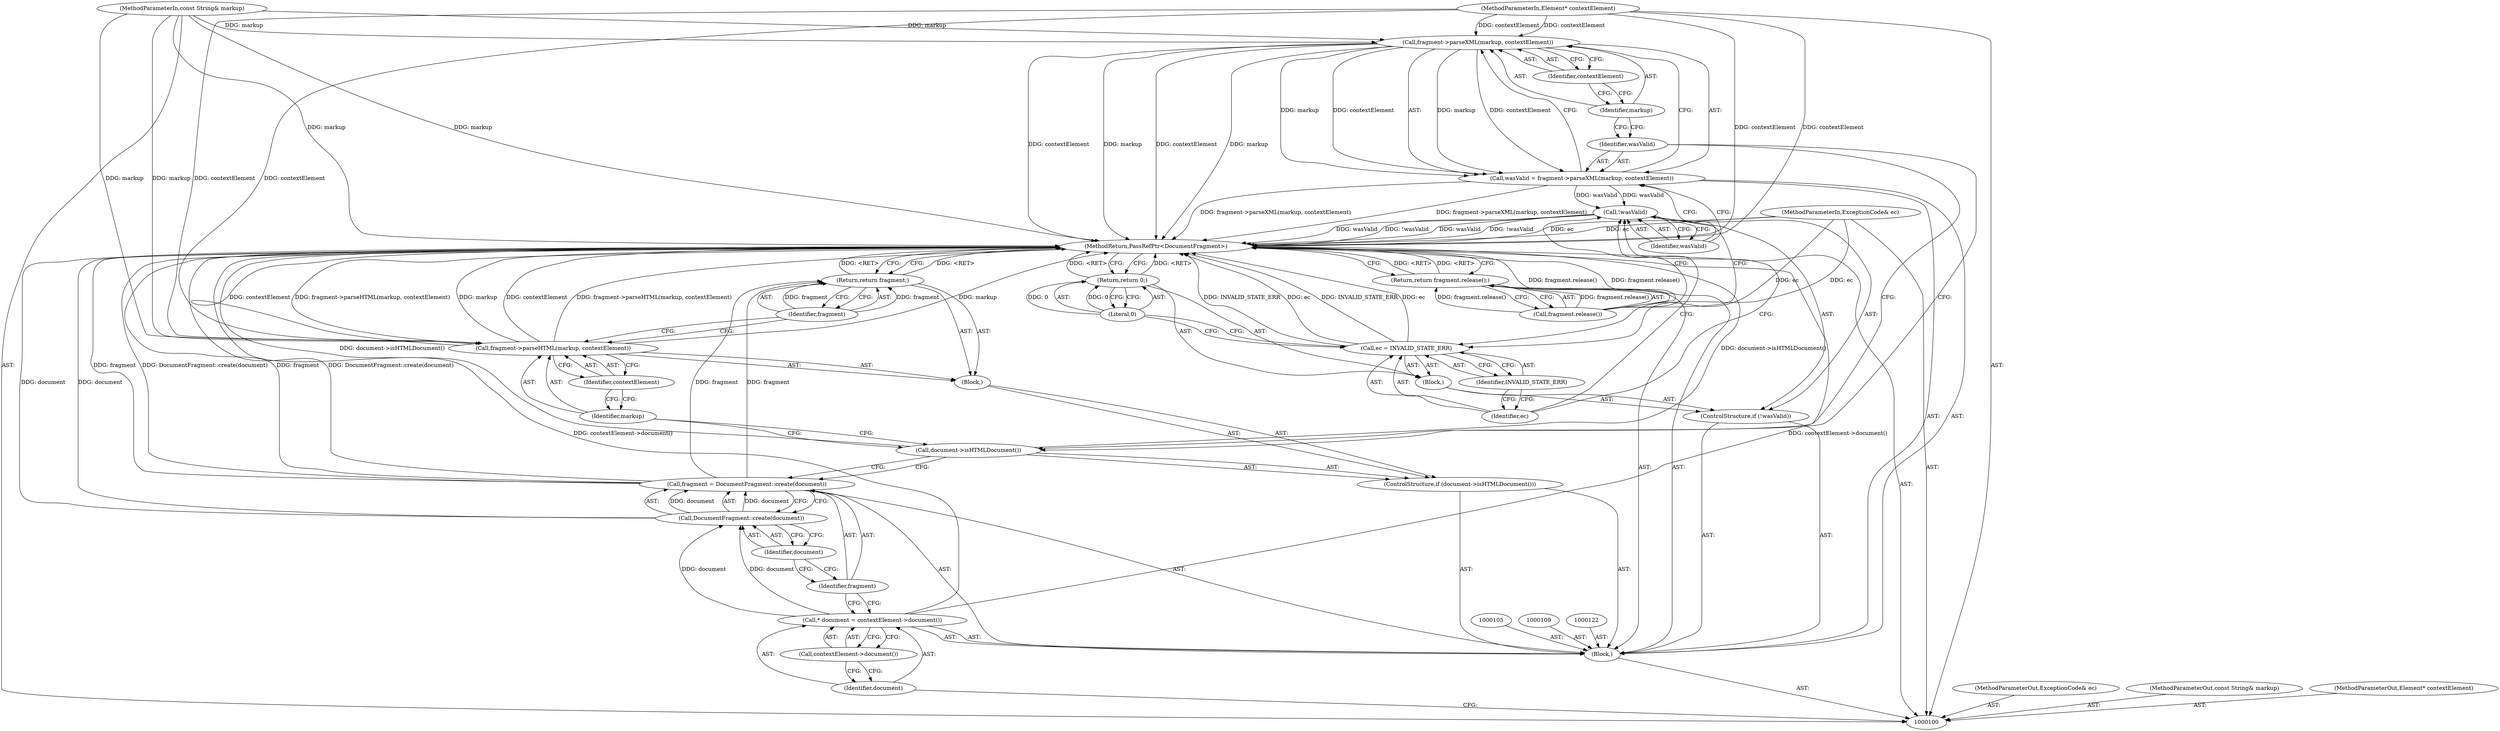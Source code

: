 digraph "0_Chrome_73edae623529f04c668268de49d00324b96166a2_4" {
"1000125" [label="(Call,fragment->parseXML(markup, contextElement))"];
"1000126" [label="(Identifier,markup)"];
"1000127" [label="(Identifier,contextElement)"];
"1000123" [label="(Call,wasValid = fragment->parseXML(markup, contextElement))"];
"1000124" [label="(Identifier,wasValid)"];
"1000131" [label="(Block,)"];
"1000128" [label="(ControlStructure,if (!wasValid))"];
"1000129" [label="(Call,!wasValid)"];
"1000130" [label="(Identifier,wasValid)"];
"1000134" [label="(Identifier,INVALID_STATE_ERR)"];
"1000132" [label="(Call,ec = INVALID_STATE_ERR)"];
"1000133" [label="(Identifier,ec)"];
"1000136" [label="(Literal,0)"];
"1000135" [label="(Return,return 0;)"];
"1000138" [label="(Call,fragment.release())"];
"1000137" [label="(Return,return fragment.release();)"];
"1000139" [label="(MethodReturn,PassRefPtr<DocumentFragment>)"];
"1000103" [label="(MethodParameterIn,ExceptionCode& ec)"];
"1000185" [label="(MethodParameterOut,ExceptionCode& ec)"];
"1000101" [label="(MethodParameterIn,const String& markup)"];
"1000183" [label="(MethodParameterOut,const String& markup)"];
"1000102" [label="(MethodParameterIn,Element* contextElement)"];
"1000184" [label="(MethodParameterOut,Element* contextElement)"];
"1000104" [label="(Block,)"];
"1000106" [label="(Call,* document = contextElement->document())"];
"1000107" [label="(Identifier,document)"];
"1000108" [label="(Call,contextElement->document())"];
"1000110" [label="(Call,fragment = DocumentFragment::create(document))"];
"1000111" [label="(Identifier,fragment)"];
"1000112" [label="(Call,DocumentFragment::create(document))"];
"1000113" [label="(Identifier,document)"];
"1000116" [label="(Block,)"];
"1000114" [label="(ControlStructure,if (document->isHTMLDocument()))"];
"1000115" [label="(Call,document->isHTMLDocument())"];
"1000118" [label="(Identifier,markup)"];
"1000119" [label="(Identifier,contextElement)"];
"1000117" [label="(Call,fragment->parseHTML(markup, contextElement))"];
"1000121" [label="(Identifier,fragment)"];
"1000120" [label="(Return,return fragment;)"];
"1000125" -> "1000123"  [label="AST: "];
"1000125" -> "1000127"  [label="CFG: "];
"1000126" -> "1000125"  [label="AST: "];
"1000127" -> "1000125"  [label="AST: "];
"1000123" -> "1000125"  [label="CFG: "];
"1000125" -> "1000139"  [label="DDG: contextElement"];
"1000125" -> "1000139"  [label="DDG: markup"];
"1000125" -> "1000123"  [label="DDG: markup"];
"1000125" -> "1000123"  [label="DDG: contextElement"];
"1000101" -> "1000125"  [label="DDG: markup"];
"1000102" -> "1000125"  [label="DDG: contextElement"];
"1000126" -> "1000125"  [label="AST: "];
"1000126" -> "1000124"  [label="CFG: "];
"1000127" -> "1000126"  [label="CFG: "];
"1000127" -> "1000125"  [label="AST: "];
"1000127" -> "1000126"  [label="CFG: "];
"1000125" -> "1000127"  [label="CFG: "];
"1000123" -> "1000104"  [label="AST: "];
"1000123" -> "1000125"  [label="CFG: "];
"1000124" -> "1000123"  [label="AST: "];
"1000125" -> "1000123"  [label="AST: "];
"1000130" -> "1000123"  [label="CFG: "];
"1000123" -> "1000139"  [label="DDG: fragment->parseXML(markup, contextElement)"];
"1000125" -> "1000123"  [label="DDG: markup"];
"1000125" -> "1000123"  [label="DDG: contextElement"];
"1000123" -> "1000129"  [label="DDG: wasValid"];
"1000124" -> "1000123"  [label="AST: "];
"1000124" -> "1000115"  [label="CFG: "];
"1000126" -> "1000124"  [label="CFG: "];
"1000131" -> "1000128"  [label="AST: "];
"1000132" -> "1000131"  [label="AST: "];
"1000135" -> "1000131"  [label="AST: "];
"1000128" -> "1000104"  [label="AST: "];
"1000129" -> "1000128"  [label="AST: "];
"1000131" -> "1000128"  [label="AST: "];
"1000129" -> "1000128"  [label="AST: "];
"1000129" -> "1000130"  [label="CFG: "];
"1000130" -> "1000129"  [label="AST: "];
"1000133" -> "1000129"  [label="CFG: "];
"1000138" -> "1000129"  [label="CFG: "];
"1000129" -> "1000139"  [label="DDG: wasValid"];
"1000129" -> "1000139"  [label="DDG: !wasValid"];
"1000123" -> "1000129"  [label="DDG: wasValid"];
"1000130" -> "1000129"  [label="AST: "];
"1000130" -> "1000123"  [label="CFG: "];
"1000129" -> "1000130"  [label="CFG: "];
"1000134" -> "1000132"  [label="AST: "];
"1000134" -> "1000133"  [label="CFG: "];
"1000132" -> "1000134"  [label="CFG: "];
"1000132" -> "1000131"  [label="AST: "];
"1000132" -> "1000134"  [label="CFG: "];
"1000133" -> "1000132"  [label="AST: "];
"1000134" -> "1000132"  [label="AST: "];
"1000136" -> "1000132"  [label="CFG: "];
"1000132" -> "1000139"  [label="DDG: INVALID_STATE_ERR"];
"1000132" -> "1000139"  [label="DDG: ec"];
"1000103" -> "1000132"  [label="DDG: ec"];
"1000133" -> "1000132"  [label="AST: "];
"1000133" -> "1000129"  [label="CFG: "];
"1000134" -> "1000133"  [label="CFG: "];
"1000136" -> "1000135"  [label="AST: "];
"1000136" -> "1000132"  [label="CFG: "];
"1000135" -> "1000136"  [label="CFG: "];
"1000136" -> "1000135"  [label="DDG: 0"];
"1000135" -> "1000131"  [label="AST: "];
"1000135" -> "1000136"  [label="CFG: "];
"1000136" -> "1000135"  [label="AST: "];
"1000139" -> "1000135"  [label="CFG: "];
"1000135" -> "1000139"  [label="DDG: <RET>"];
"1000136" -> "1000135"  [label="DDG: 0"];
"1000138" -> "1000137"  [label="AST: "];
"1000138" -> "1000129"  [label="CFG: "];
"1000137" -> "1000138"  [label="CFG: "];
"1000138" -> "1000139"  [label="DDG: fragment.release()"];
"1000138" -> "1000137"  [label="DDG: fragment.release()"];
"1000137" -> "1000104"  [label="AST: "];
"1000137" -> "1000138"  [label="CFG: "];
"1000138" -> "1000137"  [label="AST: "];
"1000139" -> "1000137"  [label="CFG: "];
"1000137" -> "1000139"  [label="DDG: <RET>"];
"1000138" -> "1000137"  [label="DDG: fragment.release()"];
"1000139" -> "1000100"  [label="AST: "];
"1000139" -> "1000120"  [label="CFG: "];
"1000139" -> "1000135"  [label="CFG: "];
"1000139" -> "1000137"  [label="CFG: "];
"1000117" -> "1000139"  [label="DDG: fragment->parseHTML(markup, contextElement)"];
"1000117" -> "1000139"  [label="DDG: markup"];
"1000117" -> "1000139"  [label="DDG: contextElement"];
"1000123" -> "1000139"  [label="DDG: fragment->parseXML(markup, contextElement)"];
"1000106" -> "1000139"  [label="DDG: contextElement->document()"];
"1000115" -> "1000139"  [label="DDG: document->isHTMLDocument()"];
"1000125" -> "1000139"  [label="DDG: contextElement"];
"1000125" -> "1000139"  [label="DDG: markup"];
"1000138" -> "1000139"  [label="DDG: fragment.release()"];
"1000110" -> "1000139"  [label="DDG: fragment"];
"1000110" -> "1000139"  [label="DDG: DocumentFragment::create(document)"];
"1000129" -> "1000139"  [label="DDG: wasValid"];
"1000129" -> "1000139"  [label="DDG: !wasValid"];
"1000103" -> "1000139"  [label="DDG: ec"];
"1000132" -> "1000139"  [label="DDG: INVALID_STATE_ERR"];
"1000132" -> "1000139"  [label="DDG: ec"];
"1000102" -> "1000139"  [label="DDG: contextElement"];
"1000112" -> "1000139"  [label="DDG: document"];
"1000101" -> "1000139"  [label="DDG: markup"];
"1000135" -> "1000139"  [label="DDG: <RET>"];
"1000120" -> "1000139"  [label="DDG: <RET>"];
"1000137" -> "1000139"  [label="DDG: <RET>"];
"1000103" -> "1000100"  [label="AST: "];
"1000103" -> "1000139"  [label="DDG: ec"];
"1000103" -> "1000132"  [label="DDG: ec"];
"1000185" -> "1000100"  [label="AST: "];
"1000101" -> "1000100"  [label="AST: "];
"1000101" -> "1000139"  [label="DDG: markup"];
"1000101" -> "1000117"  [label="DDG: markup"];
"1000101" -> "1000125"  [label="DDG: markup"];
"1000183" -> "1000100"  [label="AST: "];
"1000102" -> "1000100"  [label="AST: "];
"1000102" -> "1000139"  [label="DDG: contextElement"];
"1000102" -> "1000117"  [label="DDG: contextElement"];
"1000102" -> "1000125"  [label="DDG: contextElement"];
"1000184" -> "1000100"  [label="AST: "];
"1000104" -> "1000100"  [label="AST: "];
"1000105" -> "1000104"  [label="AST: "];
"1000106" -> "1000104"  [label="AST: "];
"1000109" -> "1000104"  [label="AST: "];
"1000110" -> "1000104"  [label="AST: "];
"1000114" -> "1000104"  [label="AST: "];
"1000122" -> "1000104"  [label="AST: "];
"1000123" -> "1000104"  [label="AST: "];
"1000128" -> "1000104"  [label="AST: "];
"1000137" -> "1000104"  [label="AST: "];
"1000106" -> "1000104"  [label="AST: "];
"1000106" -> "1000108"  [label="CFG: "];
"1000107" -> "1000106"  [label="AST: "];
"1000108" -> "1000106"  [label="AST: "];
"1000111" -> "1000106"  [label="CFG: "];
"1000106" -> "1000139"  [label="DDG: contextElement->document()"];
"1000106" -> "1000112"  [label="DDG: document"];
"1000107" -> "1000106"  [label="AST: "];
"1000107" -> "1000100"  [label="CFG: "];
"1000108" -> "1000107"  [label="CFG: "];
"1000108" -> "1000106"  [label="AST: "];
"1000108" -> "1000107"  [label="CFG: "];
"1000106" -> "1000108"  [label="CFG: "];
"1000110" -> "1000104"  [label="AST: "];
"1000110" -> "1000112"  [label="CFG: "];
"1000111" -> "1000110"  [label="AST: "];
"1000112" -> "1000110"  [label="AST: "];
"1000115" -> "1000110"  [label="CFG: "];
"1000110" -> "1000139"  [label="DDG: fragment"];
"1000110" -> "1000139"  [label="DDG: DocumentFragment::create(document)"];
"1000112" -> "1000110"  [label="DDG: document"];
"1000110" -> "1000120"  [label="DDG: fragment"];
"1000111" -> "1000110"  [label="AST: "];
"1000111" -> "1000106"  [label="CFG: "];
"1000113" -> "1000111"  [label="CFG: "];
"1000112" -> "1000110"  [label="AST: "];
"1000112" -> "1000113"  [label="CFG: "];
"1000113" -> "1000112"  [label="AST: "];
"1000110" -> "1000112"  [label="CFG: "];
"1000112" -> "1000139"  [label="DDG: document"];
"1000112" -> "1000110"  [label="DDG: document"];
"1000106" -> "1000112"  [label="DDG: document"];
"1000113" -> "1000112"  [label="AST: "];
"1000113" -> "1000111"  [label="CFG: "];
"1000112" -> "1000113"  [label="CFG: "];
"1000116" -> "1000114"  [label="AST: "];
"1000117" -> "1000116"  [label="AST: "];
"1000120" -> "1000116"  [label="AST: "];
"1000114" -> "1000104"  [label="AST: "];
"1000115" -> "1000114"  [label="AST: "];
"1000116" -> "1000114"  [label="AST: "];
"1000115" -> "1000114"  [label="AST: "];
"1000115" -> "1000110"  [label="CFG: "];
"1000118" -> "1000115"  [label="CFG: "];
"1000124" -> "1000115"  [label="CFG: "];
"1000115" -> "1000139"  [label="DDG: document->isHTMLDocument()"];
"1000118" -> "1000117"  [label="AST: "];
"1000118" -> "1000115"  [label="CFG: "];
"1000119" -> "1000118"  [label="CFG: "];
"1000119" -> "1000117"  [label="AST: "];
"1000119" -> "1000118"  [label="CFG: "];
"1000117" -> "1000119"  [label="CFG: "];
"1000117" -> "1000116"  [label="AST: "];
"1000117" -> "1000119"  [label="CFG: "];
"1000118" -> "1000117"  [label="AST: "];
"1000119" -> "1000117"  [label="AST: "];
"1000121" -> "1000117"  [label="CFG: "];
"1000117" -> "1000139"  [label="DDG: fragment->parseHTML(markup, contextElement)"];
"1000117" -> "1000139"  [label="DDG: markup"];
"1000117" -> "1000139"  [label="DDG: contextElement"];
"1000101" -> "1000117"  [label="DDG: markup"];
"1000102" -> "1000117"  [label="DDG: contextElement"];
"1000121" -> "1000120"  [label="AST: "];
"1000121" -> "1000117"  [label="CFG: "];
"1000120" -> "1000121"  [label="CFG: "];
"1000121" -> "1000120"  [label="DDG: fragment"];
"1000120" -> "1000116"  [label="AST: "];
"1000120" -> "1000121"  [label="CFG: "];
"1000121" -> "1000120"  [label="AST: "];
"1000139" -> "1000120"  [label="CFG: "];
"1000120" -> "1000139"  [label="DDG: <RET>"];
"1000121" -> "1000120"  [label="DDG: fragment"];
"1000110" -> "1000120"  [label="DDG: fragment"];
}

